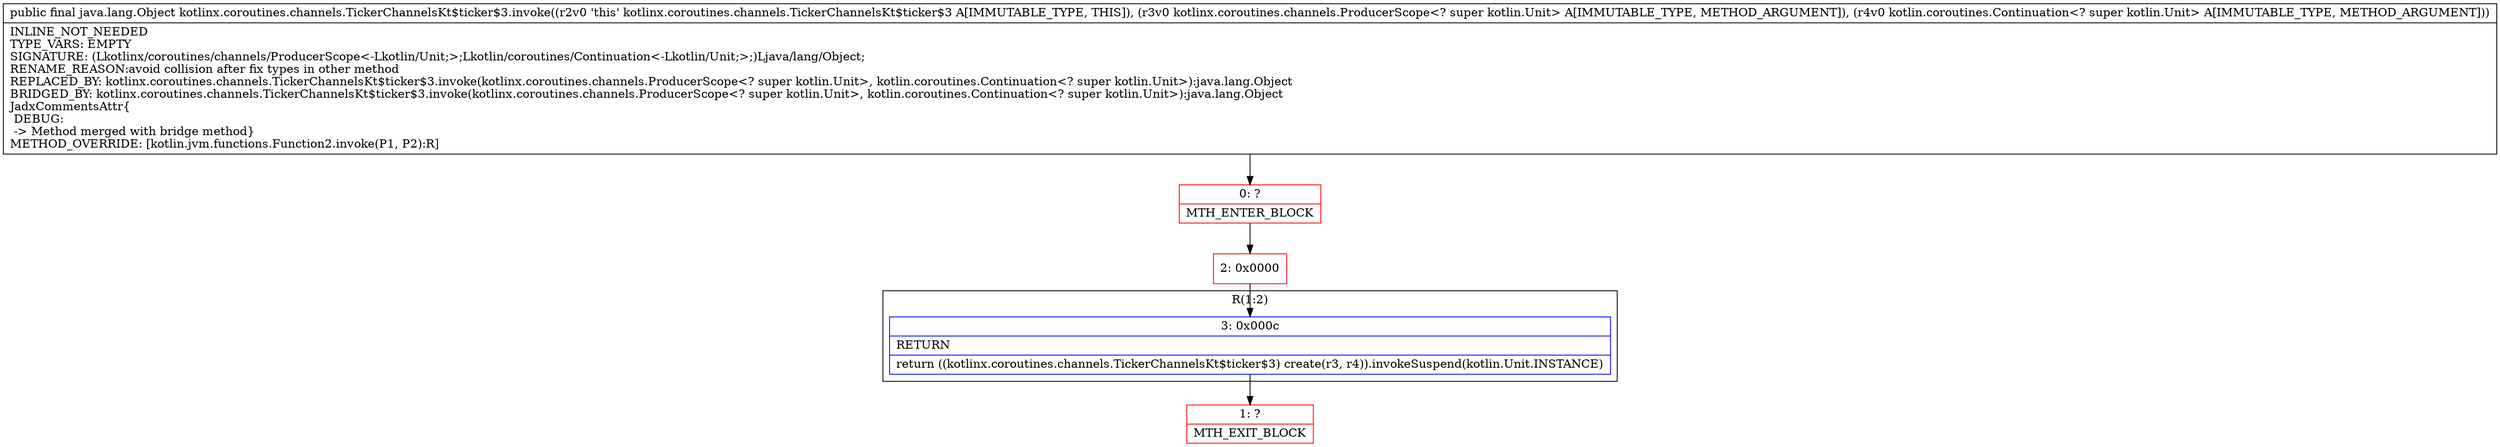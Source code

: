 digraph "CFG forkotlinx.coroutines.channels.TickerChannelsKt$ticker$3.invoke(Lkotlinx\/coroutines\/channels\/ProducerScope;Lkotlin\/coroutines\/Continuation;)Ljava\/lang\/Object;" {
subgraph cluster_Region_783356195 {
label = "R(1:2)";
node [shape=record,color=blue];
Node_3 [shape=record,label="{3\:\ 0x000c|RETURN\l|return ((kotlinx.coroutines.channels.TickerChannelsKt$ticker$3) create(r3, r4)).invokeSuspend(kotlin.Unit.INSTANCE)\l}"];
}
Node_0 [shape=record,color=red,label="{0\:\ ?|MTH_ENTER_BLOCK\l}"];
Node_2 [shape=record,color=red,label="{2\:\ 0x0000}"];
Node_1 [shape=record,color=red,label="{1\:\ ?|MTH_EXIT_BLOCK\l}"];
MethodNode[shape=record,label="{public final java.lang.Object kotlinx.coroutines.channels.TickerChannelsKt$ticker$3.invoke((r2v0 'this' kotlinx.coroutines.channels.TickerChannelsKt$ticker$3 A[IMMUTABLE_TYPE, THIS]), (r3v0 kotlinx.coroutines.channels.ProducerScope\<? super kotlin.Unit\> A[IMMUTABLE_TYPE, METHOD_ARGUMENT]), (r4v0 kotlin.coroutines.Continuation\<? super kotlin.Unit\> A[IMMUTABLE_TYPE, METHOD_ARGUMENT]))  | INLINE_NOT_NEEDED\lTYPE_VARS: EMPTY\lSIGNATURE: (Lkotlinx\/coroutines\/channels\/ProducerScope\<\-Lkotlin\/Unit;\>;Lkotlin\/coroutines\/Continuation\<\-Lkotlin\/Unit;\>;)Ljava\/lang\/Object;\lRENAME_REASON:avoid collision after fix types in other method\lREPLACED_BY: kotlinx.coroutines.channels.TickerChannelsKt$ticker$3.invoke(kotlinx.coroutines.channels.ProducerScope\<? super kotlin.Unit\>, kotlin.coroutines.Continuation\<? super kotlin.Unit\>):java.lang.Object\lBRIDGED_BY: kotlinx.coroutines.channels.TickerChannelsKt$ticker$3.invoke(kotlinx.coroutines.channels.ProducerScope\<? super kotlin.Unit\>, kotlin.coroutines.Continuation\<? super kotlin.Unit\>):java.lang.Object\lJadxCommentsAttr\{\l DEBUG: \l \-\> Method merged with bridge method\}\lMETHOD_OVERRIDE: [kotlin.jvm.functions.Function2.invoke(P1, P2):R]\l}"];
MethodNode -> Node_0;Node_3 -> Node_1;
Node_0 -> Node_2;
Node_2 -> Node_3;
}

